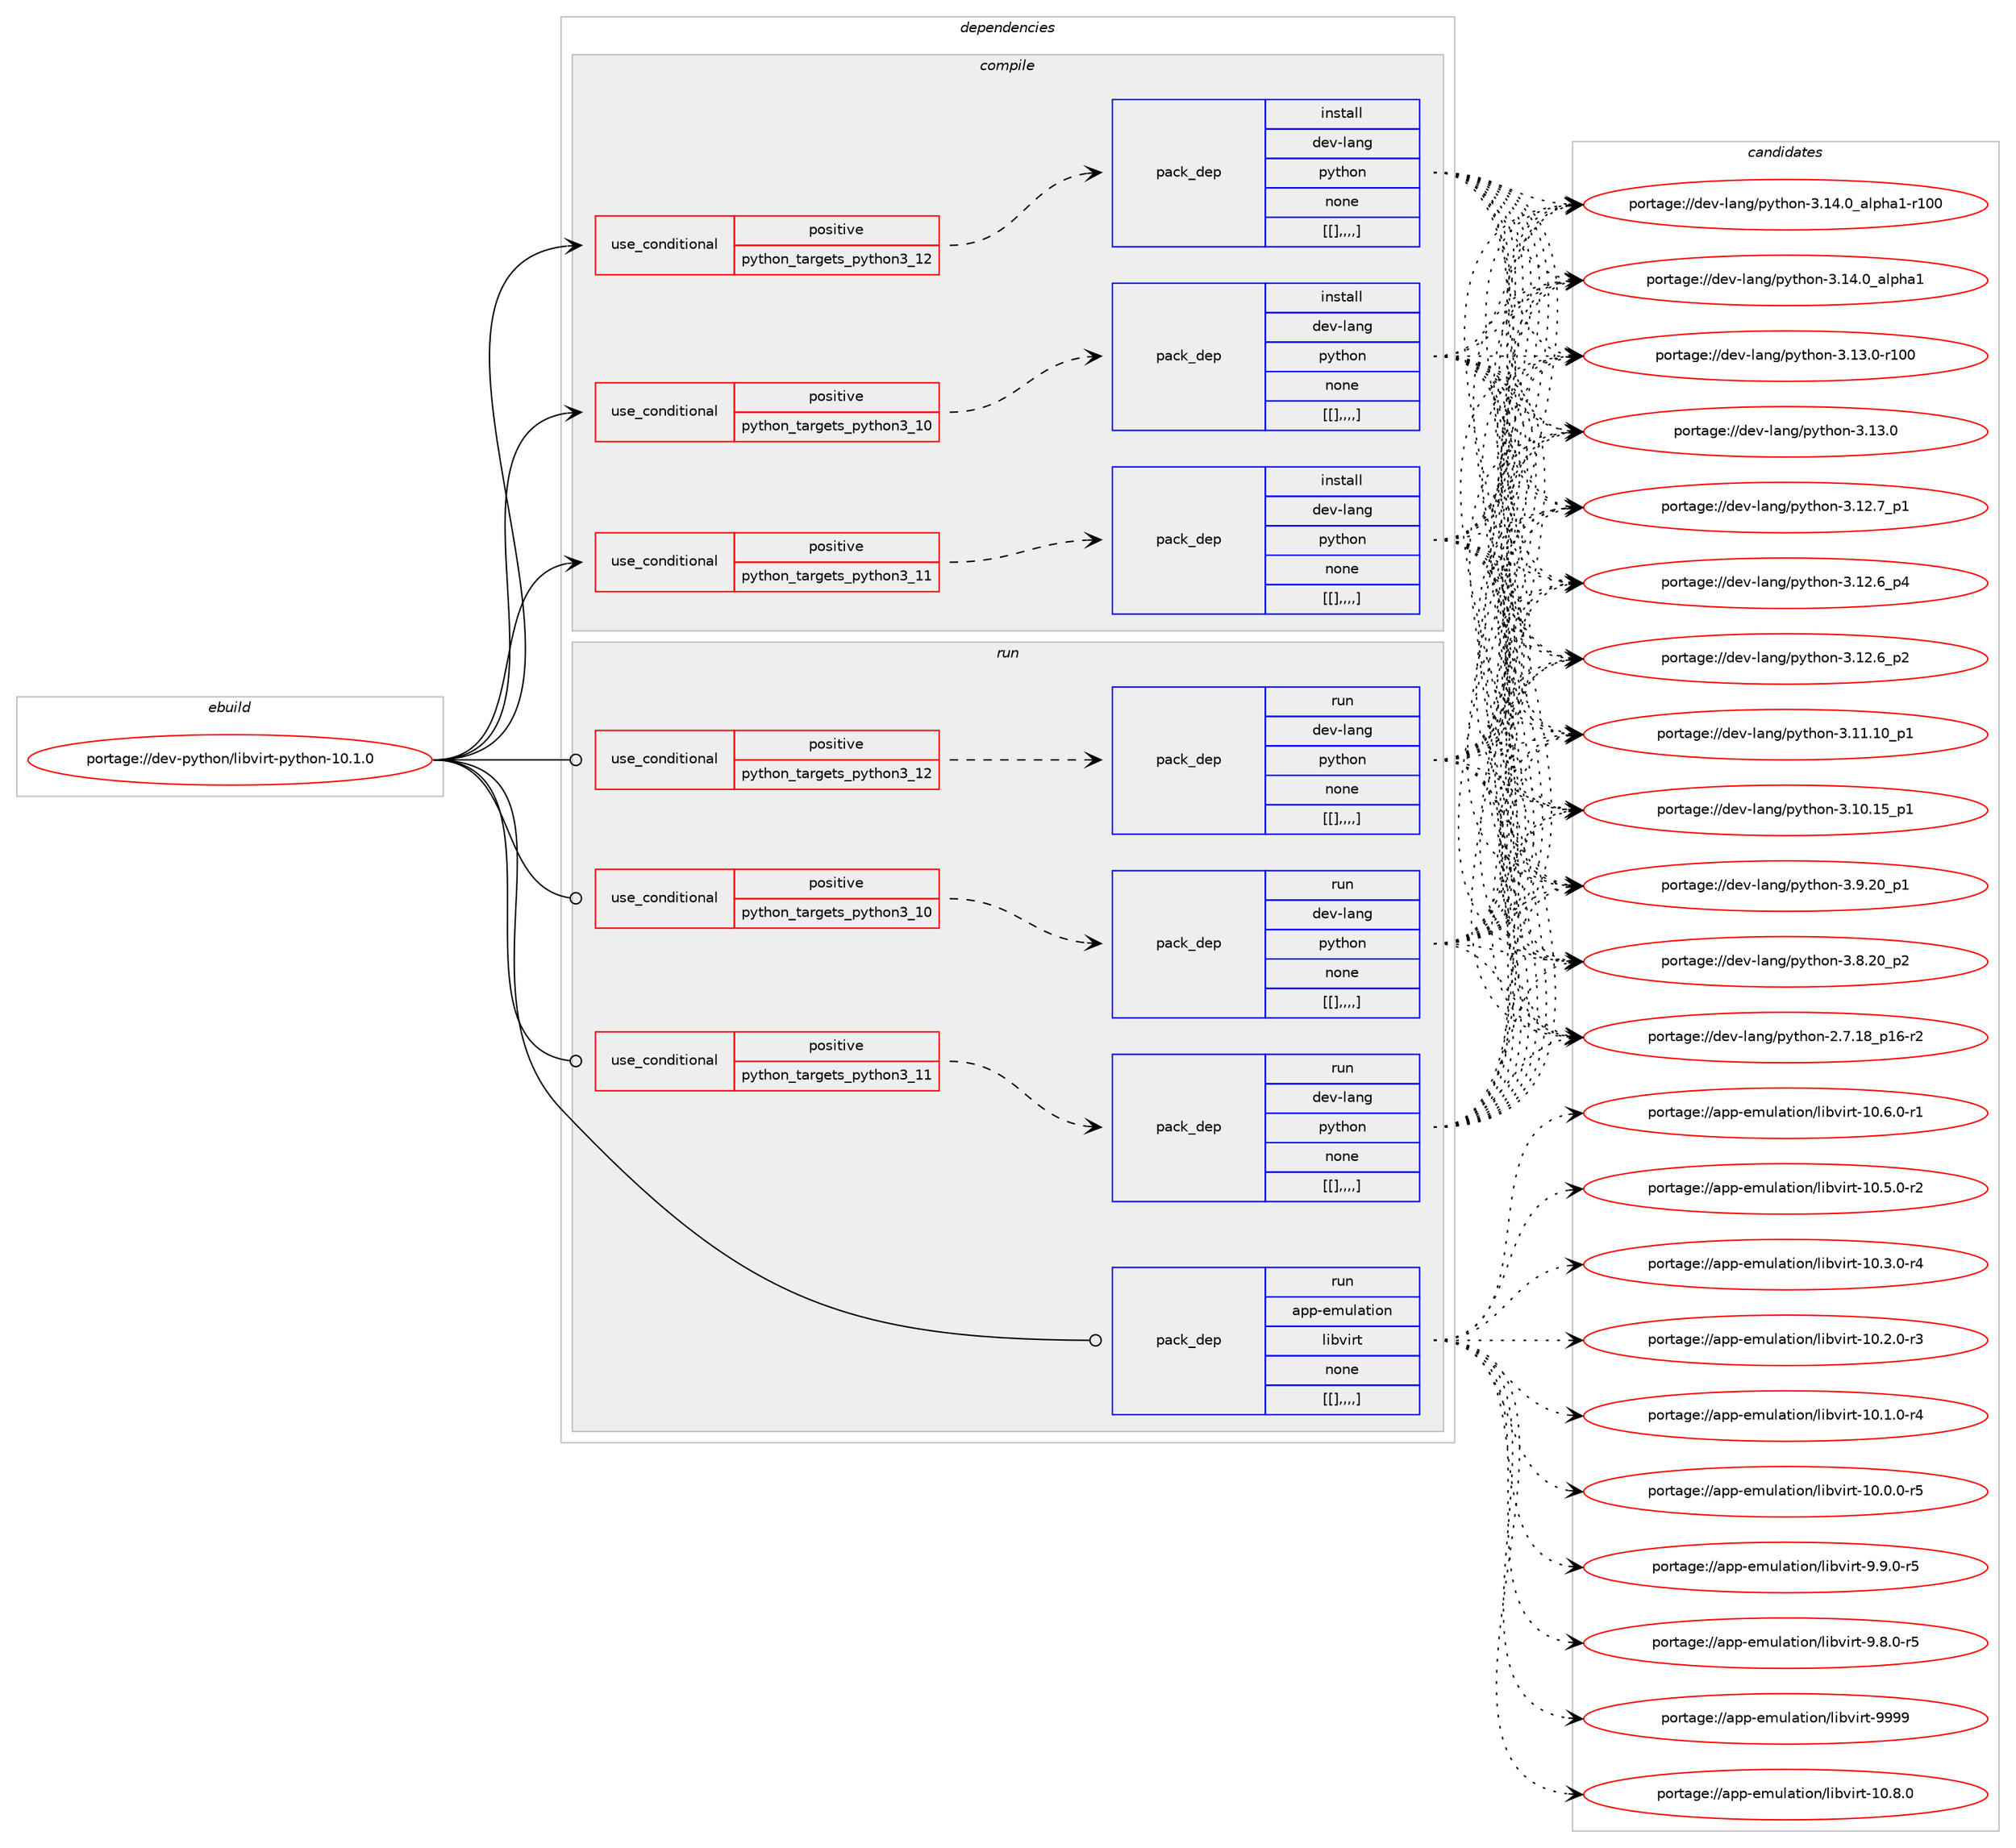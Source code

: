 digraph prolog {

# *************
# Graph options
# *************

newrank=true;
concentrate=true;
compound=true;
graph [rankdir=LR,fontname=Helvetica,fontsize=10,ranksep=1.5];#, ranksep=2.5, nodesep=0.2];
edge  [arrowhead=vee];
node  [fontname=Helvetica,fontsize=10];

# **********
# The ebuild
# **********

subgraph cluster_leftcol {
color=gray;
label=<<i>ebuild</i>>;
id [label="portage://dev-python/libvirt-python-10.1.0", color=red, width=4, href="../dev-python/libvirt-python-10.1.0.svg"];
}

# ****************
# The dependencies
# ****************

subgraph cluster_midcol {
color=gray;
label=<<i>dependencies</i>>;
subgraph cluster_compile {
fillcolor="#eeeeee";
style=filled;
label=<<i>compile</i>>;
subgraph cond36578 {
dependency155764 [label=<<TABLE BORDER="0" CELLBORDER="1" CELLSPACING="0" CELLPADDING="4"><TR><TD ROWSPAN="3" CELLPADDING="10">use_conditional</TD></TR><TR><TD>positive</TD></TR><TR><TD>python_targets_python3_10</TD></TR></TABLE>>, shape=none, color=red];
subgraph pack117871 {
dependency155767 [label=<<TABLE BORDER="0" CELLBORDER="1" CELLSPACING="0" CELLPADDING="4" WIDTH="220"><TR><TD ROWSPAN="6" CELLPADDING="30">pack_dep</TD></TR><TR><TD WIDTH="110">install</TD></TR><TR><TD>dev-lang</TD></TR><TR><TD>python</TD></TR><TR><TD>none</TD></TR><TR><TD>[[],,,,]</TD></TR></TABLE>>, shape=none, color=blue];
}
dependency155764:e -> dependency155767:w [weight=20,style="dashed",arrowhead="vee"];
}
id:e -> dependency155764:w [weight=20,style="solid",arrowhead="vee"];
subgraph cond36585 {
dependency155823 [label=<<TABLE BORDER="0" CELLBORDER="1" CELLSPACING="0" CELLPADDING="4"><TR><TD ROWSPAN="3" CELLPADDING="10">use_conditional</TD></TR><TR><TD>positive</TD></TR><TR><TD>python_targets_python3_11</TD></TR></TABLE>>, shape=none, color=red];
subgraph pack117926 {
dependency155880 [label=<<TABLE BORDER="0" CELLBORDER="1" CELLSPACING="0" CELLPADDING="4" WIDTH="220"><TR><TD ROWSPAN="6" CELLPADDING="30">pack_dep</TD></TR><TR><TD WIDTH="110">install</TD></TR><TR><TD>dev-lang</TD></TR><TR><TD>python</TD></TR><TR><TD>none</TD></TR><TR><TD>[[],,,,]</TD></TR></TABLE>>, shape=none, color=blue];
}
dependency155823:e -> dependency155880:w [weight=20,style="dashed",arrowhead="vee"];
}
id:e -> dependency155823:w [weight=20,style="solid",arrowhead="vee"];
subgraph cond36633 {
dependency155907 [label=<<TABLE BORDER="0" CELLBORDER="1" CELLSPACING="0" CELLPADDING="4"><TR><TD ROWSPAN="3" CELLPADDING="10">use_conditional</TD></TR><TR><TD>positive</TD></TR><TR><TD>python_targets_python3_12</TD></TR></TABLE>>, shape=none, color=red];
subgraph pack117965 {
dependency155929 [label=<<TABLE BORDER="0" CELLBORDER="1" CELLSPACING="0" CELLPADDING="4" WIDTH="220"><TR><TD ROWSPAN="6" CELLPADDING="30">pack_dep</TD></TR><TR><TD WIDTH="110">install</TD></TR><TR><TD>dev-lang</TD></TR><TR><TD>python</TD></TR><TR><TD>none</TD></TR><TR><TD>[[],,,,]</TD></TR></TABLE>>, shape=none, color=blue];
}
dependency155907:e -> dependency155929:w [weight=20,style="dashed",arrowhead="vee"];
}
id:e -> dependency155907:w [weight=20,style="solid",arrowhead="vee"];
}
subgraph cluster_compileandrun {
fillcolor="#eeeeee";
style=filled;
label=<<i>compile and run</i>>;
}
subgraph cluster_run {
fillcolor="#eeeeee";
style=filled;
label=<<i>run</i>>;
subgraph cond36683 {
dependency156007 [label=<<TABLE BORDER="0" CELLBORDER="1" CELLSPACING="0" CELLPADDING="4"><TR><TD ROWSPAN="3" CELLPADDING="10">use_conditional</TD></TR><TR><TD>positive</TD></TR><TR><TD>python_targets_python3_10</TD></TR></TABLE>>, shape=none, color=red];
subgraph pack118009 {
dependency156101 [label=<<TABLE BORDER="0" CELLBORDER="1" CELLSPACING="0" CELLPADDING="4" WIDTH="220"><TR><TD ROWSPAN="6" CELLPADDING="30">pack_dep</TD></TR><TR><TD WIDTH="110">run</TD></TR><TR><TD>dev-lang</TD></TR><TR><TD>python</TD></TR><TR><TD>none</TD></TR><TR><TD>[[],,,,]</TD></TR></TABLE>>, shape=none, color=blue];
}
dependency156007:e -> dependency156101:w [weight=20,style="dashed",arrowhead="vee"];
}
id:e -> dependency156007:w [weight=20,style="solid",arrowhead="odot"];
subgraph cond36743 {
dependency156137 [label=<<TABLE BORDER="0" CELLBORDER="1" CELLSPACING="0" CELLPADDING="4"><TR><TD ROWSPAN="3" CELLPADDING="10">use_conditional</TD></TR><TR><TD>positive</TD></TR><TR><TD>python_targets_python3_11</TD></TR></TABLE>>, shape=none, color=red];
subgraph pack118083 {
dependency156221 [label=<<TABLE BORDER="0" CELLBORDER="1" CELLSPACING="0" CELLPADDING="4" WIDTH="220"><TR><TD ROWSPAN="6" CELLPADDING="30">pack_dep</TD></TR><TR><TD WIDTH="110">run</TD></TR><TR><TD>dev-lang</TD></TR><TR><TD>python</TD></TR><TR><TD>none</TD></TR><TR><TD>[[],,,,]</TD></TR></TABLE>>, shape=none, color=blue];
}
dependency156137:e -> dependency156221:w [weight=20,style="dashed",arrowhead="vee"];
}
id:e -> dependency156137:w [weight=20,style="solid",arrowhead="odot"];
subgraph cond36795 {
dependency156261 [label=<<TABLE BORDER="0" CELLBORDER="1" CELLSPACING="0" CELLPADDING="4"><TR><TD ROWSPAN="3" CELLPADDING="10">use_conditional</TD></TR><TR><TD>positive</TD></TR><TR><TD>python_targets_python3_12</TD></TR></TABLE>>, shape=none, color=red];
subgraph pack118150 {
dependency156280 [label=<<TABLE BORDER="0" CELLBORDER="1" CELLSPACING="0" CELLPADDING="4" WIDTH="220"><TR><TD ROWSPAN="6" CELLPADDING="30">pack_dep</TD></TR><TR><TD WIDTH="110">run</TD></TR><TR><TD>dev-lang</TD></TR><TR><TD>python</TD></TR><TR><TD>none</TD></TR><TR><TD>[[],,,,]</TD></TR></TABLE>>, shape=none, color=blue];
}
dependency156261:e -> dependency156280:w [weight=20,style="dashed",arrowhead="vee"];
}
id:e -> dependency156261:w [weight=20,style="solid",arrowhead="odot"];
subgraph pack118168 {
dependency156299 [label=<<TABLE BORDER="0" CELLBORDER="1" CELLSPACING="0" CELLPADDING="4" WIDTH="220"><TR><TD ROWSPAN="6" CELLPADDING="30">pack_dep</TD></TR><TR><TD WIDTH="110">run</TD></TR><TR><TD>app-emulation</TD></TR><TR><TD>libvirt</TD></TR><TR><TD>none</TD></TR><TR><TD>[[],,,,]</TD></TR></TABLE>>, shape=none, color=blue];
}
id:e -> dependency156299:w [weight=20,style="solid",arrowhead="odot"];
}
}

# **************
# The candidates
# **************

subgraph cluster_choices {
rank=same;
color=gray;
label=<<i>candidates</i>>;

subgraph choice117980 {
color=black;
nodesep=1;
choice100101118451089711010347112121116104111110455146495246489597108112104974945114494848 [label="portage://dev-lang/python-3.14.0_alpha1-r100", color=red, width=4,href="../dev-lang/python-3.14.0_alpha1-r100.svg"];
choice1001011184510897110103471121211161041111104551464952464895971081121049749 [label="portage://dev-lang/python-3.14.0_alpha1", color=red, width=4,href="../dev-lang/python-3.14.0_alpha1.svg"];
choice1001011184510897110103471121211161041111104551464951464845114494848 [label="portage://dev-lang/python-3.13.0-r100", color=red, width=4,href="../dev-lang/python-3.13.0-r100.svg"];
choice10010111845108971101034711212111610411111045514649514648 [label="portage://dev-lang/python-3.13.0", color=red, width=4,href="../dev-lang/python-3.13.0.svg"];
choice100101118451089711010347112121116104111110455146495046559511249 [label="portage://dev-lang/python-3.12.7_p1", color=red, width=4,href="../dev-lang/python-3.12.7_p1.svg"];
choice100101118451089711010347112121116104111110455146495046549511252 [label="portage://dev-lang/python-3.12.6_p4", color=red, width=4,href="../dev-lang/python-3.12.6_p4.svg"];
choice100101118451089711010347112121116104111110455146495046549511250 [label="portage://dev-lang/python-3.12.6_p2", color=red, width=4,href="../dev-lang/python-3.12.6_p2.svg"];
choice10010111845108971101034711212111610411111045514649494649489511249 [label="portage://dev-lang/python-3.11.10_p1", color=red, width=4,href="../dev-lang/python-3.11.10_p1.svg"];
choice10010111845108971101034711212111610411111045514649484649539511249 [label="portage://dev-lang/python-3.10.15_p1", color=red, width=4,href="../dev-lang/python-3.10.15_p1.svg"];
choice100101118451089711010347112121116104111110455146574650489511249 [label="portage://dev-lang/python-3.9.20_p1", color=red, width=4,href="../dev-lang/python-3.9.20_p1.svg"];
choice100101118451089711010347112121116104111110455146564650489511250 [label="portage://dev-lang/python-3.8.20_p2", color=red, width=4,href="../dev-lang/python-3.8.20_p2.svg"];
choice100101118451089711010347112121116104111110455046554649569511249544511450 [label="portage://dev-lang/python-2.7.18_p16-r2", color=red, width=4,href="../dev-lang/python-2.7.18_p16-r2.svg"];
dependency155767:e -> choice100101118451089711010347112121116104111110455146495246489597108112104974945114494848:w [style=dotted,weight="100"];
dependency155767:e -> choice1001011184510897110103471121211161041111104551464952464895971081121049749:w [style=dotted,weight="100"];
dependency155767:e -> choice1001011184510897110103471121211161041111104551464951464845114494848:w [style=dotted,weight="100"];
dependency155767:e -> choice10010111845108971101034711212111610411111045514649514648:w [style=dotted,weight="100"];
dependency155767:e -> choice100101118451089711010347112121116104111110455146495046559511249:w [style=dotted,weight="100"];
dependency155767:e -> choice100101118451089711010347112121116104111110455146495046549511252:w [style=dotted,weight="100"];
dependency155767:e -> choice100101118451089711010347112121116104111110455146495046549511250:w [style=dotted,weight="100"];
dependency155767:e -> choice10010111845108971101034711212111610411111045514649494649489511249:w [style=dotted,weight="100"];
dependency155767:e -> choice10010111845108971101034711212111610411111045514649484649539511249:w [style=dotted,weight="100"];
dependency155767:e -> choice100101118451089711010347112121116104111110455146574650489511249:w [style=dotted,weight="100"];
dependency155767:e -> choice100101118451089711010347112121116104111110455146564650489511250:w [style=dotted,weight="100"];
dependency155767:e -> choice100101118451089711010347112121116104111110455046554649569511249544511450:w [style=dotted,weight="100"];
}
subgraph choice117997 {
color=black;
nodesep=1;
choice100101118451089711010347112121116104111110455146495246489597108112104974945114494848 [label="portage://dev-lang/python-3.14.0_alpha1-r100", color=red, width=4,href="../dev-lang/python-3.14.0_alpha1-r100.svg"];
choice1001011184510897110103471121211161041111104551464952464895971081121049749 [label="portage://dev-lang/python-3.14.0_alpha1", color=red, width=4,href="../dev-lang/python-3.14.0_alpha1.svg"];
choice1001011184510897110103471121211161041111104551464951464845114494848 [label="portage://dev-lang/python-3.13.0-r100", color=red, width=4,href="../dev-lang/python-3.13.0-r100.svg"];
choice10010111845108971101034711212111610411111045514649514648 [label="portage://dev-lang/python-3.13.0", color=red, width=4,href="../dev-lang/python-3.13.0.svg"];
choice100101118451089711010347112121116104111110455146495046559511249 [label="portage://dev-lang/python-3.12.7_p1", color=red, width=4,href="../dev-lang/python-3.12.7_p1.svg"];
choice100101118451089711010347112121116104111110455146495046549511252 [label="portage://dev-lang/python-3.12.6_p4", color=red, width=4,href="../dev-lang/python-3.12.6_p4.svg"];
choice100101118451089711010347112121116104111110455146495046549511250 [label="portage://dev-lang/python-3.12.6_p2", color=red, width=4,href="../dev-lang/python-3.12.6_p2.svg"];
choice10010111845108971101034711212111610411111045514649494649489511249 [label="portage://dev-lang/python-3.11.10_p1", color=red, width=4,href="../dev-lang/python-3.11.10_p1.svg"];
choice10010111845108971101034711212111610411111045514649484649539511249 [label="portage://dev-lang/python-3.10.15_p1", color=red, width=4,href="../dev-lang/python-3.10.15_p1.svg"];
choice100101118451089711010347112121116104111110455146574650489511249 [label="portage://dev-lang/python-3.9.20_p1", color=red, width=4,href="../dev-lang/python-3.9.20_p1.svg"];
choice100101118451089711010347112121116104111110455146564650489511250 [label="portage://dev-lang/python-3.8.20_p2", color=red, width=4,href="../dev-lang/python-3.8.20_p2.svg"];
choice100101118451089711010347112121116104111110455046554649569511249544511450 [label="portage://dev-lang/python-2.7.18_p16-r2", color=red, width=4,href="../dev-lang/python-2.7.18_p16-r2.svg"];
dependency155880:e -> choice100101118451089711010347112121116104111110455146495246489597108112104974945114494848:w [style=dotted,weight="100"];
dependency155880:e -> choice1001011184510897110103471121211161041111104551464952464895971081121049749:w [style=dotted,weight="100"];
dependency155880:e -> choice1001011184510897110103471121211161041111104551464951464845114494848:w [style=dotted,weight="100"];
dependency155880:e -> choice10010111845108971101034711212111610411111045514649514648:w [style=dotted,weight="100"];
dependency155880:e -> choice100101118451089711010347112121116104111110455146495046559511249:w [style=dotted,weight="100"];
dependency155880:e -> choice100101118451089711010347112121116104111110455146495046549511252:w [style=dotted,weight="100"];
dependency155880:e -> choice100101118451089711010347112121116104111110455146495046549511250:w [style=dotted,weight="100"];
dependency155880:e -> choice10010111845108971101034711212111610411111045514649494649489511249:w [style=dotted,weight="100"];
dependency155880:e -> choice10010111845108971101034711212111610411111045514649484649539511249:w [style=dotted,weight="100"];
dependency155880:e -> choice100101118451089711010347112121116104111110455146574650489511249:w [style=dotted,weight="100"];
dependency155880:e -> choice100101118451089711010347112121116104111110455146564650489511250:w [style=dotted,weight="100"];
dependency155880:e -> choice100101118451089711010347112121116104111110455046554649569511249544511450:w [style=dotted,weight="100"];
}
subgraph choice118027 {
color=black;
nodesep=1;
choice100101118451089711010347112121116104111110455146495246489597108112104974945114494848 [label="portage://dev-lang/python-3.14.0_alpha1-r100", color=red, width=4,href="../dev-lang/python-3.14.0_alpha1-r100.svg"];
choice1001011184510897110103471121211161041111104551464952464895971081121049749 [label="portage://dev-lang/python-3.14.0_alpha1", color=red, width=4,href="../dev-lang/python-3.14.0_alpha1.svg"];
choice1001011184510897110103471121211161041111104551464951464845114494848 [label="portage://dev-lang/python-3.13.0-r100", color=red, width=4,href="../dev-lang/python-3.13.0-r100.svg"];
choice10010111845108971101034711212111610411111045514649514648 [label="portage://dev-lang/python-3.13.0", color=red, width=4,href="../dev-lang/python-3.13.0.svg"];
choice100101118451089711010347112121116104111110455146495046559511249 [label="portage://dev-lang/python-3.12.7_p1", color=red, width=4,href="../dev-lang/python-3.12.7_p1.svg"];
choice100101118451089711010347112121116104111110455146495046549511252 [label="portage://dev-lang/python-3.12.6_p4", color=red, width=4,href="../dev-lang/python-3.12.6_p4.svg"];
choice100101118451089711010347112121116104111110455146495046549511250 [label="portage://dev-lang/python-3.12.6_p2", color=red, width=4,href="../dev-lang/python-3.12.6_p2.svg"];
choice10010111845108971101034711212111610411111045514649494649489511249 [label="portage://dev-lang/python-3.11.10_p1", color=red, width=4,href="../dev-lang/python-3.11.10_p1.svg"];
choice10010111845108971101034711212111610411111045514649484649539511249 [label="portage://dev-lang/python-3.10.15_p1", color=red, width=4,href="../dev-lang/python-3.10.15_p1.svg"];
choice100101118451089711010347112121116104111110455146574650489511249 [label="portage://dev-lang/python-3.9.20_p1", color=red, width=4,href="../dev-lang/python-3.9.20_p1.svg"];
choice100101118451089711010347112121116104111110455146564650489511250 [label="portage://dev-lang/python-3.8.20_p2", color=red, width=4,href="../dev-lang/python-3.8.20_p2.svg"];
choice100101118451089711010347112121116104111110455046554649569511249544511450 [label="portage://dev-lang/python-2.7.18_p16-r2", color=red, width=4,href="../dev-lang/python-2.7.18_p16-r2.svg"];
dependency155929:e -> choice100101118451089711010347112121116104111110455146495246489597108112104974945114494848:w [style=dotted,weight="100"];
dependency155929:e -> choice1001011184510897110103471121211161041111104551464952464895971081121049749:w [style=dotted,weight="100"];
dependency155929:e -> choice1001011184510897110103471121211161041111104551464951464845114494848:w [style=dotted,weight="100"];
dependency155929:e -> choice10010111845108971101034711212111610411111045514649514648:w [style=dotted,weight="100"];
dependency155929:e -> choice100101118451089711010347112121116104111110455146495046559511249:w [style=dotted,weight="100"];
dependency155929:e -> choice100101118451089711010347112121116104111110455146495046549511252:w [style=dotted,weight="100"];
dependency155929:e -> choice100101118451089711010347112121116104111110455146495046549511250:w [style=dotted,weight="100"];
dependency155929:e -> choice10010111845108971101034711212111610411111045514649494649489511249:w [style=dotted,weight="100"];
dependency155929:e -> choice10010111845108971101034711212111610411111045514649484649539511249:w [style=dotted,weight="100"];
dependency155929:e -> choice100101118451089711010347112121116104111110455146574650489511249:w [style=dotted,weight="100"];
dependency155929:e -> choice100101118451089711010347112121116104111110455146564650489511250:w [style=dotted,weight="100"];
dependency155929:e -> choice100101118451089711010347112121116104111110455046554649569511249544511450:w [style=dotted,weight="100"];
}
subgraph choice118048 {
color=black;
nodesep=1;
choice100101118451089711010347112121116104111110455146495246489597108112104974945114494848 [label="portage://dev-lang/python-3.14.0_alpha1-r100", color=red, width=4,href="../dev-lang/python-3.14.0_alpha1-r100.svg"];
choice1001011184510897110103471121211161041111104551464952464895971081121049749 [label="portage://dev-lang/python-3.14.0_alpha1", color=red, width=4,href="../dev-lang/python-3.14.0_alpha1.svg"];
choice1001011184510897110103471121211161041111104551464951464845114494848 [label="portage://dev-lang/python-3.13.0-r100", color=red, width=4,href="../dev-lang/python-3.13.0-r100.svg"];
choice10010111845108971101034711212111610411111045514649514648 [label="portage://dev-lang/python-3.13.0", color=red, width=4,href="../dev-lang/python-3.13.0.svg"];
choice100101118451089711010347112121116104111110455146495046559511249 [label="portage://dev-lang/python-3.12.7_p1", color=red, width=4,href="../dev-lang/python-3.12.7_p1.svg"];
choice100101118451089711010347112121116104111110455146495046549511252 [label="portage://dev-lang/python-3.12.6_p4", color=red, width=4,href="../dev-lang/python-3.12.6_p4.svg"];
choice100101118451089711010347112121116104111110455146495046549511250 [label="portage://dev-lang/python-3.12.6_p2", color=red, width=4,href="../dev-lang/python-3.12.6_p2.svg"];
choice10010111845108971101034711212111610411111045514649494649489511249 [label="portage://dev-lang/python-3.11.10_p1", color=red, width=4,href="../dev-lang/python-3.11.10_p1.svg"];
choice10010111845108971101034711212111610411111045514649484649539511249 [label="portage://dev-lang/python-3.10.15_p1", color=red, width=4,href="../dev-lang/python-3.10.15_p1.svg"];
choice100101118451089711010347112121116104111110455146574650489511249 [label="portage://dev-lang/python-3.9.20_p1", color=red, width=4,href="../dev-lang/python-3.9.20_p1.svg"];
choice100101118451089711010347112121116104111110455146564650489511250 [label="portage://dev-lang/python-3.8.20_p2", color=red, width=4,href="../dev-lang/python-3.8.20_p2.svg"];
choice100101118451089711010347112121116104111110455046554649569511249544511450 [label="portage://dev-lang/python-2.7.18_p16-r2", color=red, width=4,href="../dev-lang/python-2.7.18_p16-r2.svg"];
dependency156101:e -> choice100101118451089711010347112121116104111110455146495246489597108112104974945114494848:w [style=dotted,weight="100"];
dependency156101:e -> choice1001011184510897110103471121211161041111104551464952464895971081121049749:w [style=dotted,weight="100"];
dependency156101:e -> choice1001011184510897110103471121211161041111104551464951464845114494848:w [style=dotted,weight="100"];
dependency156101:e -> choice10010111845108971101034711212111610411111045514649514648:w [style=dotted,weight="100"];
dependency156101:e -> choice100101118451089711010347112121116104111110455146495046559511249:w [style=dotted,weight="100"];
dependency156101:e -> choice100101118451089711010347112121116104111110455146495046549511252:w [style=dotted,weight="100"];
dependency156101:e -> choice100101118451089711010347112121116104111110455146495046549511250:w [style=dotted,weight="100"];
dependency156101:e -> choice10010111845108971101034711212111610411111045514649494649489511249:w [style=dotted,weight="100"];
dependency156101:e -> choice10010111845108971101034711212111610411111045514649484649539511249:w [style=dotted,weight="100"];
dependency156101:e -> choice100101118451089711010347112121116104111110455146574650489511249:w [style=dotted,weight="100"];
dependency156101:e -> choice100101118451089711010347112121116104111110455146564650489511250:w [style=dotted,weight="100"];
dependency156101:e -> choice100101118451089711010347112121116104111110455046554649569511249544511450:w [style=dotted,weight="100"];
}
subgraph choice118062 {
color=black;
nodesep=1;
choice100101118451089711010347112121116104111110455146495246489597108112104974945114494848 [label="portage://dev-lang/python-3.14.0_alpha1-r100", color=red, width=4,href="../dev-lang/python-3.14.0_alpha1-r100.svg"];
choice1001011184510897110103471121211161041111104551464952464895971081121049749 [label="portage://dev-lang/python-3.14.0_alpha1", color=red, width=4,href="../dev-lang/python-3.14.0_alpha1.svg"];
choice1001011184510897110103471121211161041111104551464951464845114494848 [label="portage://dev-lang/python-3.13.0-r100", color=red, width=4,href="../dev-lang/python-3.13.0-r100.svg"];
choice10010111845108971101034711212111610411111045514649514648 [label="portage://dev-lang/python-3.13.0", color=red, width=4,href="../dev-lang/python-3.13.0.svg"];
choice100101118451089711010347112121116104111110455146495046559511249 [label="portage://dev-lang/python-3.12.7_p1", color=red, width=4,href="../dev-lang/python-3.12.7_p1.svg"];
choice100101118451089711010347112121116104111110455146495046549511252 [label="portage://dev-lang/python-3.12.6_p4", color=red, width=4,href="../dev-lang/python-3.12.6_p4.svg"];
choice100101118451089711010347112121116104111110455146495046549511250 [label="portage://dev-lang/python-3.12.6_p2", color=red, width=4,href="../dev-lang/python-3.12.6_p2.svg"];
choice10010111845108971101034711212111610411111045514649494649489511249 [label="portage://dev-lang/python-3.11.10_p1", color=red, width=4,href="../dev-lang/python-3.11.10_p1.svg"];
choice10010111845108971101034711212111610411111045514649484649539511249 [label="portage://dev-lang/python-3.10.15_p1", color=red, width=4,href="../dev-lang/python-3.10.15_p1.svg"];
choice100101118451089711010347112121116104111110455146574650489511249 [label="portage://dev-lang/python-3.9.20_p1", color=red, width=4,href="../dev-lang/python-3.9.20_p1.svg"];
choice100101118451089711010347112121116104111110455146564650489511250 [label="portage://dev-lang/python-3.8.20_p2", color=red, width=4,href="../dev-lang/python-3.8.20_p2.svg"];
choice100101118451089711010347112121116104111110455046554649569511249544511450 [label="portage://dev-lang/python-2.7.18_p16-r2", color=red, width=4,href="../dev-lang/python-2.7.18_p16-r2.svg"];
dependency156221:e -> choice100101118451089711010347112121116104111110455146495246489597108112104974945114494848:w [style=dotted,weight="100"];
dependency156221:e -> choice1001011184510897110103471121211161041111104551464952464895971081121049749:w [style=dotted,weight="100"];
dependency156221:e -> choice1001011184510897110103471121211161041111104551464951464845114494848:w [style=dotted,weight="100"];
dependency156221:e -> choice10010111845108971101034711212111610411111045514649514648:w [style=dotted,weight="100"];
dependency156221:e -> choice100101118451089711010347112121116104111110455146495046559511249:w [style=dotted,weight="100"];
dependency156221:e -> choice100101118451089711010347112121116104111110455146495046549511252:w [style=dotted,weight="100"];
dependency156221:e -> choice100101118451089711010347112121116104111110455146495046549511250:w [style=dotted,weight="100"];
dependency156221:e -> choice10010111845108971101034711212111610411111045514649494649489511249:w [style=dotted,weight="100"];
dependency156221:e -> choice10010111845108971101034711212111610411111045514649484649539511249:w [style=dotted,weight="100"];
dependency156221:e -> choice100101118451089711010347112121116104111110455146574650489511249:w [style=dotted,weight="100"];
dependency156221:e -> choice100101118451089711010347112121116104111110455146564650489511250:w [style=dotted,weight="100"];
dependency156221:e -> choice100101118451089711010347112121116104111110455046554649569511249544511450:w [style=dotted,weight="100"];
}
subgraph choice118124 {
color=black;
nodesep=1;
choice100101118451089711010347112121116104111110455146495246489597108112104974945114494848 [label="portage://dev-lang/python-3.14.0_alpha1-r100", color=red, width=4,href="../dev-lang/python-3.14.0_alpha1-r100.svg"];
choice1001011184510897110103471121211161041111104551464952464895971081121049749 [label="portage://dev-lang/python-3.14.0_alpha1", color=red, width=4,href="../dev-lang/python-3.14.0_alpha1.svg"];
choice1001011184510897110103471121211161041111104551464951464845114494848 [label="portage://dev-lang/python-3.13.0-r100", color=red, width=4,href="../dev-lang/python-3.13.0-r100.svg"];
choice10010111845108971101034711212111610411111045514649514648 [label="portage://dev-lang/python-3.13.0", color=red, width=4,href="../dev-lang/python-3.13.0.svg"];
choice100101118451089711010347112121116104111110455146495046559511249 [label="portage://dev-lang/python-3.12.7_p1", color=red, width=4,href="../dev-lang/python-3.12.7_p1.svg"];
choice100101118451089711010347112121116104111110455146495046549511252 [label="portage://dev-lang/python-3.12.6_p4", color=red, width=4,href="../dev-lang/python-3.12.6_p4.svg"];
choice100101118451089711010347112121116104111110455146495046549511250 [label="portage://dev-lang/python-3.12.6_p2", color=red, width=4,href="../dev-lang/python-3.12.6_p2.svg"];
choice10010111845108971101034711212111610411111045514649494649489511249 [label="portage://dev-lang/python-3.11.10_p1", color=red, width=4,href="../dev-lang/python-3.11.10_p1.svg"];
choice10010111845108971101034711212111610411111045514649484649539511249 [label="portage://dev-lang/python-3.10.15_p1", color=red, width=4,href="../dev-lang/python-3.10.15_p1.svg"];
choice100101118451089711010347112121116104111110455146574650489511249 [label="portage://dev-lang/python-3.9.20_p1", color=red, width=4,href="../dev-lang/python-3.9.20_p1.svg"];
choice100101118451089711010347112121116104111110455146564650489511250 [label="portage://dev-lang/python-3.8.20_p2", color=red, width=4,href="../dev-lang/python-3.8.20_p2.svg"];
choice100101118451089711010347112121116104111110455046554649569511249544511450 [label="portage://dev-lang/python-2.7.18_p16-r2", color=red, width=4,href="../dev-lang/python-2.7.18_p16-r2.svg"];
dependency156280:e -> choice100101118451089711010347112121116104111110455146495246489597108112104974945114494848:w [style=dotted,weight="100"];
dependency156280:e -> choice1001011184510897110103471121211161041111104551464952464895971081121049749:w [style=dotted,weight="100"];
dependency156280:e -> choice1001011184510897110103471121211161041111104551464951464845114494848:w [style=dotted,weight="100"];
dependency156280:e -> choice10010111845108971101034711212111610411111045514649514648:w [style=dotted,weight="100"];
dependency156280:e -> choice100101118451089711010347112121116104111110455146495046559511249:w [style=dotted,weight="100"];
dependency156280:e -> choice100101118451089711010347112121116104111110455146495046549511252:w [style=dotted,weight="100"];
dependency156280:e -> choice100101118451089711010347112121116104111110455146495046549511250:w [style=dotted,weight="100"];
dependency156280:e -> choice10010111845108971101034711212111610411111045514649494649489511249:w [style=dotted,weight="100"];
dependency156280:e -> choice10010111845108971101034711212111610411111045514649484649539511249:w [style=dotted,weight="100"];
dependency156280:e -> choice100101118451089711010347112121116104111110455146574650489511249:w [style=dotted,weight="100"];
dependency156280:e -> choice100101118451089711010347112121116104111110455146564650489511250:w [style=dotted,weight="100"];
dependency156280:e -> choice100101118451089711010347112121116104111110455046554649569511249544511450:w [style=dotted,weight="100"];
}
subgraph choice118138 {
color=black;
nodesep=1;
choice97112112451011091171089711610511111047108105981181051141164557575757 [label="portage://app-emulation/libvirt-9999", color=red, width=4,href="../app-emulation/libvirt-9999.svg"];
choice971121124510110911710897116105111110471081059811810511411645494846564648 [label="portage://app-emulation/libvirt-10.8.0", color=red, width=4,href="../app-emulation/libvirt-10.8.0.svg"];
choice9711211245101109117108971161051111104710810598118105114116454948465446484511449 [label="portage://app-emulation/libvirt-10.6.0-r1", color=red, width=4,href="../app-emulation/libvirt-10.6.0-r1.svg"];
choice9711211245101109117108971161051111104710810598118105114116454948465346484511450 [label="portage://app-emulation/libvirt-10.5.0-r2", color=red, width=4,href="../app-emulation/libvirt-10.5.0-r2.svg"];
choice9711211245101109117108971161051111104710810598118105114116454948465146484511452 [label="portage://app-emulation/libvirt-10.3.0-r4", color=red, width=4,href="../app-emulation/libvirt-10.3.0-r4.svg"];
choice9711211245101109117108971161051111104710810598118105114116454948465046484511451 [label="portage://app-emulation/libvirt-10.2.0-r3", color=red, width=4,href="../app-emulation/libvirt-10.2.0-r3.svg"];
choice9711211245101109117108971161051111104710810598118105114116454948464946484511452 [label="portage://app-emulation/libvirt-10.1.0-r4", color=red, width=4,href="../app-emulation/libvirt-10.1.0-r4.svg"];
choice9711211245101109117108971161051111104710810598118105114116454948464846484511453 [label="portage://app-emulation/libvirt-10.0.0-r5", color=red, width=4,href="../app-emulation/libvirt-10.0.0-r5.svg"];
choice97112112451011091171089711610511111047108105981181051141164557465746484511453 [label="portage://app-emulation/libvirt-9.9.0-r5", color=red, width=4,href="../app-emulation/libvirt-9.9.0-r5.svg"];
choice97112112451011091171089711610511111047108105981181051141164557465646484511453 [label="portage://app-emulation/libvirt-9.8.0-r5", color=red, width=4,href="../app-emulation/libvirt-9.8.0-r5.svg"];
dependency156299:e -> choice97112112451011091171089711610511111047108105981181051141164557575757:w [style=dotted,weight="100"];
dependency156299:e -> choice971121124510110911710897116105111110471081059811810511411645494846564648:w [style=dotted,weight="100"];
dependency156299:e -> choice9711211245101109117108971161051111104710810598118105114116454948465446484511449:w [style=dotted,weight="100"];
dependency156299:e -> choice9711211245101109117108971161051111104710810598118105114116454948465346484511450:w [style=dotted,weight="100"];
dependency156299:e -> choice9711211245101109117108971161051111104710810598118105114116454948465146484511452:w [style=dotted,weight="100"];
dependency156299:e -> choice9711211245101109117108971161051111104710810598118105114116454948465046484511451:w [style=dotted,weight="100"];
dependency156299:e -> choice9711211245101109117108971161051111104710810598118105114116454948464946484511452:w [style=dotted,weight="100"];
dependency156299:e -> choice9711211245101109117108971161051111104710810598118105114116454948464846484511453:w [style=dotted,weight="100"];
dependency156299:e -> choice97112112451011091171089711610511111047108105981181051141164557465746484511453:w [style=dotted,weight="100"];
dependency156299:e -> choice97112112451011091171089711610511111047108105981181051141164557465646484511453:w [style=dotted,weight="100"];
}
}

}
